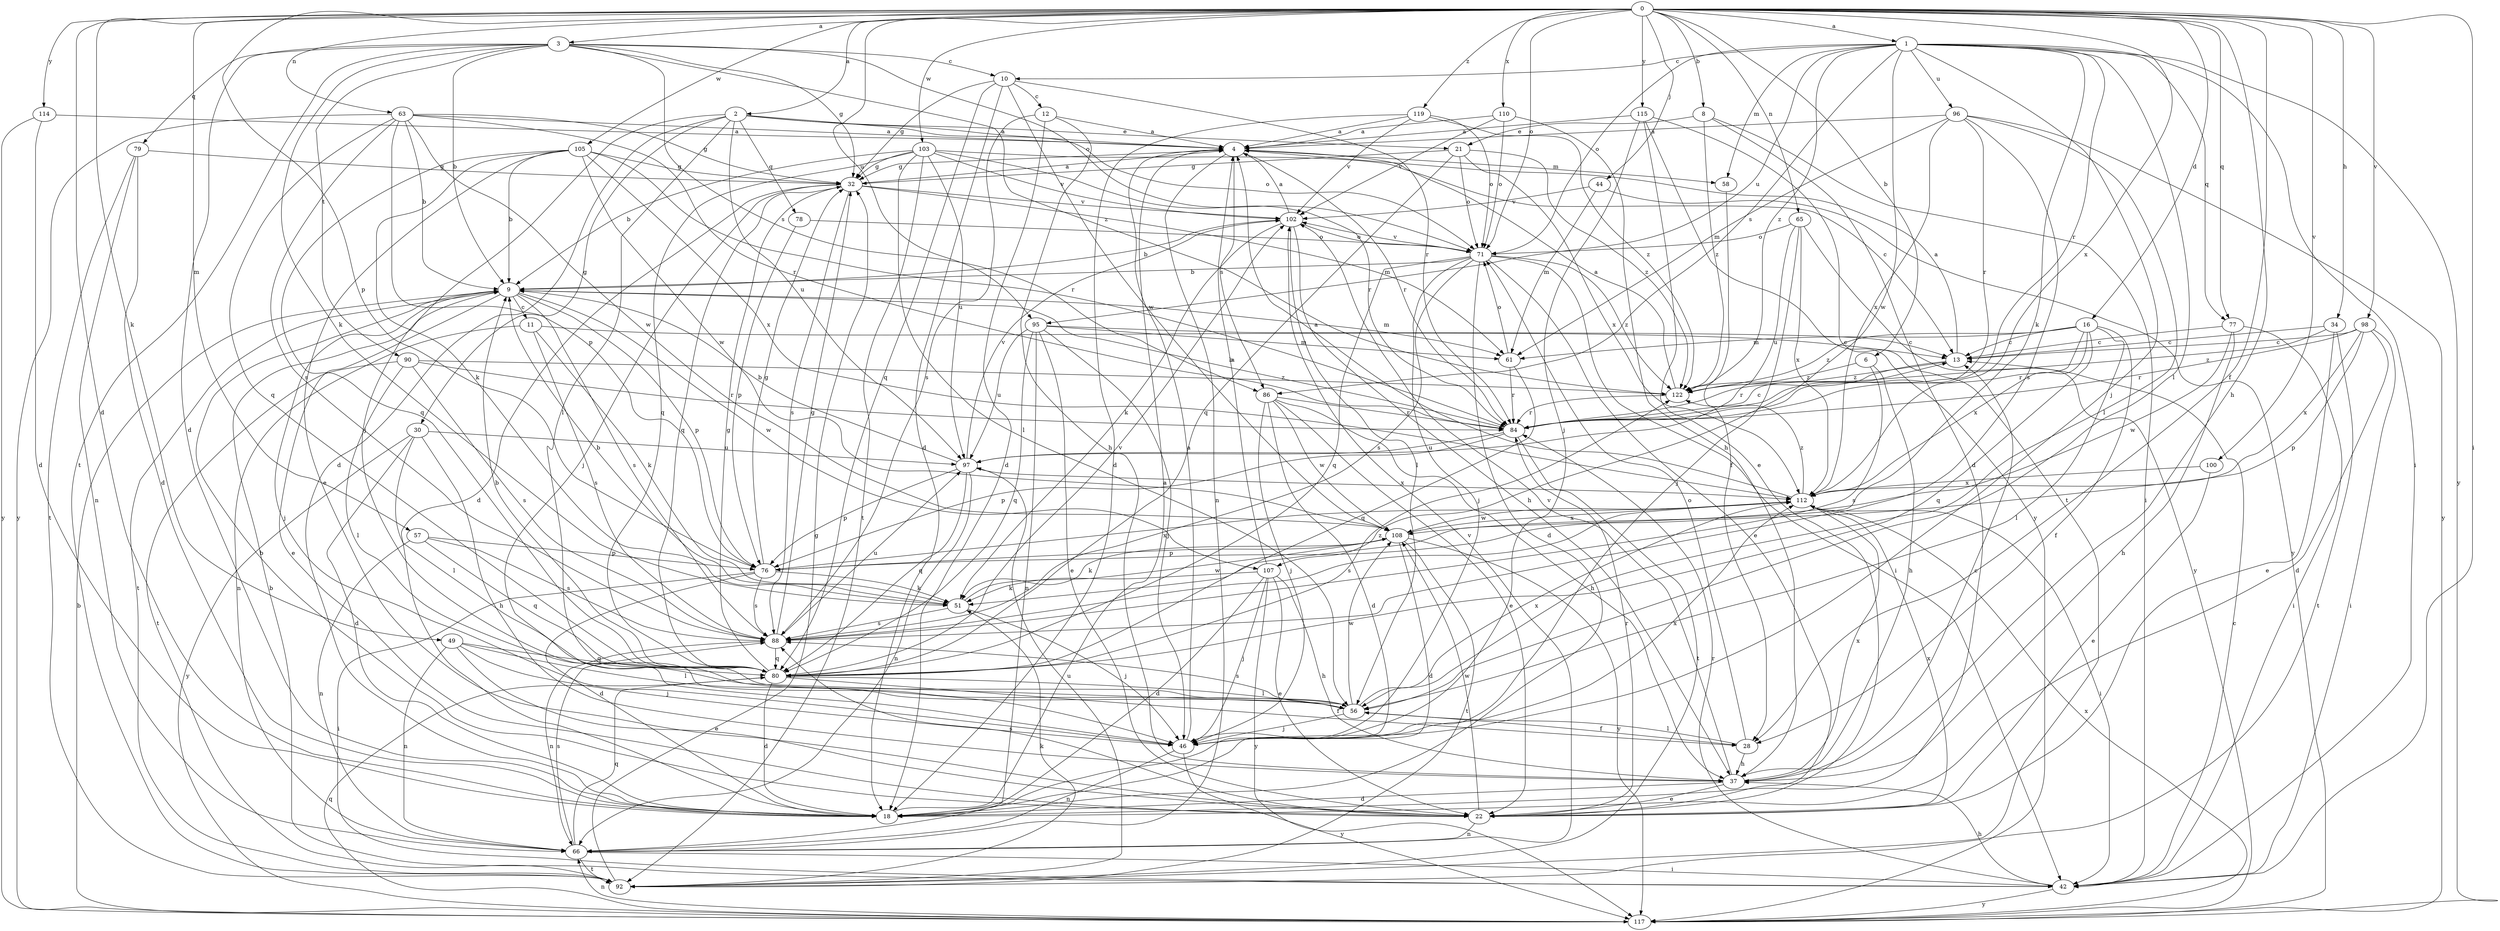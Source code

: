 strict digraph  {
0;
1;
2;
3;
4;
6;
8;
9;
10;
11;
12;
13;
16;
18;
21;
22;
28;
30;
32;
34;
37;
42;
44;
46;
49;
51;
56;
57;
58;
61;
63;
65;
66;
71;
76;
77;
78;
79;
80;
84;
86;
88;
90;
92;
95;
96;
97;
98;
100;
102;
103;
105;
107;
108;
110;
112;
114;
115;
117;
119;
122;
0 -> 1  [label=a];
0 -> 2  [label=a];
0 -> 3  [label=a];
0 -> 6  [label=b];
0 -> 8  [label=b];
0 -> 16  [label=d];
0 -> 18  [label=d];
0 -> 28  [label=f];
0 -> 34  [label=h];
0 -> 37  [label=h];
0 -> 42  [label=i];
0 -> 44  [label=j];
0 -> 49  [label=k];
0 -> 57  [label=m];
0 -> 63  [label=n];
0 -> 65  [label=n];
0 -> 71  [label=o];
0 -> 76  [label=p];
0 -> 77  [label=q];
0 -> 95  [label=u];
0 -> 98  [label=v];
0 -> 100  [label=v];
0 -> 103  [label=w];
0 -> 105  [label=w];
0 -> 110  [label=x];
0 -> 112  [label=x];
0 -> 114  [label=y];
0 -> 115  [label=y];
0 -> 119  [label=z];
1 -> 10  [label=c];
1 -> 42  [label=i];
1 -> 46  [label=j];
1 -> 51  [label=k];
1 -> 56  [label=l];
1 -> 58  [label=m];
1 -> 71  [label=o];
1 -> 77  [label=q];
1 -> 84  [label=r];
1 -> 86  [label=s];
1 -> 95  [label=u];
1 -> 96  [label=u];
1 -> 107  [label=w];
1 -> 117  [label=y];
1 -> 122  [label=z];
2 -> 4  [label=a];
2 -> 18  [label=d];
2 -> 21  [label=e];
2 -> 30  [label=g];
2 -> 46  [label=j];
2 -> 56  [label=l];
2 -> 71  [label=o];
2 -> 78  [label=q];
2 -> 97  [label=u];
3 -> 9  [label=b];
3 -> 10  [label=c];
3 -> 18  [label=d];
3 -> 32  [label=g];
3 -> 51  [label=k];
3 -> 71  [label=o];
3 -> 79  [label=q];
3 -> 86  [label=s];
3 -> 90  [label=t];
3 -> 92  [label=t];
3 -> 122  [label=z];
4 -> 32  [label=g];
4 -> 58  [label=m];
4 -> 66  [label=n];
4 -> 84  [label=r];
4 -> 86  [label=s];
6 -> 37  [label=h];
6 -> 88  [label=s];
6 -> 122  [label=z];
8 -> 18  [label=d];
8 -> 21  [label=e];
8 -> 42  [label=i];
8 -> 122  [label=z];
9 -> 11  [label=c];
9 -> 22  [label=e];
9 -> 46  [label=j];
9 -> 61  [label=m];
9 -> 76  [label=p];
9 -> 88  [label=s];
9 -> 92  [label=t];
9 -> 107  [label=w];
10 -> 12  [label=c];
10 -> 18  [label=d];
10 -> 32  [label=g];
10 -> 80  [label=q];
10 -> 84  [label=r];
10 -> 108  [label=w];
11 -> 13  [label=c];
11 -> 51  [label=k];
11 -> 66  [label=n];
11 -> 88  [label=s];
12 -> 4  [label=a];
12 -> 18  [label=d];
12 -> 37  [label=h];
12 -> 88  [label=s];
13 -> 4  [label=a];
13 -> 84  [label=r];
13 -> 122  [label=z];
16 -> 13  [label=c];
16 -> 28  [label=f];
16 -> 56  [label=l];
16 -> 61  [label=m];
16 -> 80  [label=q];
16 -> 84  [label=r];
16 -> 112  [label=x];
16 -> 122  [label=z];
18 -> 4  [label=a];
21 -> 32  [label=g];
21 -> 71  [label=o];
21 -> 80  [label=q];
21 -> 112  [label=x];
21 -> 122  [label=z];
22 -> 9  [label=b];
22 -> 66  [label=n];
22 -> 84  [label=r];
22 -> 88  [label=s];
22 -> 108  [label=w];
22 -> 112  [label=x];
28 -> 37  [label=h];
28 -> 56  [label=l];
28 -> 71  [label=o];
30 -> 18  [label=d];
30 -> 37  [label=h];
30 -> 56  [label=l];
30 -> 97  [label=u];
30 -> 117  [label=y];
32 -> 4  [label=a];
32 -> 18  [label=d];
32 -> 46  [label=j];
32 -> 61  [label=m];
32 -> 80  [label=q];
32 -> 88  [label=s];
32 -> 102  [label=v];
34 -> 13  [label=c];
34 -> 22  [label=e];
34 -> 92  [label=t];
34 -> 122  [label=z];
37 -> 13  [label=c];
37 -> 18  [label=d];
37 -> 22  [label=e];
37 -> 102  [label=v];
37 -> 112  [label=x];
42 -> 9  [label=b];
42 -> 13  [label=c];
42 -> 37  [label=h];
42 -> 84  [label=r];
42 -> 117  [label=y];
44 -> 61  [label=m];
44 -> 102  [label=v];
44 -> 117  [label=y];
46 -> 4  [label=a];
46 -> 66  [label=n];
46 -> 112  [label=x];
46 -> 117  [label=y];
49 -> 22  [label=e];
49 -> 46  [label=j];
49 -> 56  [label=l];
49 -> 66  [label=n];
49 -> 80  [label=q];
51 -> 9  [label=b];
51 -> 46  [label=j];
51 -> 88  [label=s];
51 -> 108  [label=w];
56 -> 28  [label=f];
56 -> 46  [label=j];
56 -> 88  [label=s];
56 -> 108  [label=w];
56 -> 112  [label=x];
57 -> 66  [label=n];
57 -> 76  [label=p];
57 -> 80  [label=q];
57 -> 88  [label=s];
58 -> 28  [label=f];
61 -> 71  [label=o];
61 -> 80  [label=q];
61 -> 84  [label=r];
63 -> 4  [label=a];
63 -> 9  [label=b];
63 -> 32  [label=g];
63 -> 76  [label=p];
63 -> 80  [label=q];
63 -> 84  [label=r];
63 -> 88  [label=s];
63 -> 108  [label=w];
63 -> 117  [label=y];
65 -> 46  [label=j];
65 -> 71  [label=o];
65 -> 97  [label=u];
65 -> 112  [label=x];
65 -> 117  [label=y];
66 -> 42  [label=i];
66 -> 80  [label=q];
66 -> 88  [label=s];
66 -> 92  [label=t];
66 -> 102  [label=v];
71 -> 9  [label=b];
71 -> 18  [label=d];
71 -> 22  [label=e];
71 -> 42  [label=i];
71 -> 46  [label=j];
71 -> 80  [label=q];
71 -> 88  [label=s];
71 -> 102  [label=v];
71 -> 122  [label=z];
76 -> 18  [label=d];
76 -> 32  [label=g];
76 -> 42  [label=i];
76 -> 51  [label=k];
76 -> 88  [label=s];
76 -> 112  [label=x];
77 -> 13  [label=c];
77 -> 37  [label=h];
77 -> 42  [label=i];
77 -> 108  [label=w];
78 -> 71  [label=o];
78 -> 76  [label=p];
79 -> 18  [label=d];
79 -> 32  [label=g];
79 -> 66  [label=n];
79 -> 92  [label=t];
80 -> 9  [label=b];
80 -> 18  [label=d];
80 -> 28  [label=f];
80 -> 32  [label=g];
80 -> 56  [label=l];
80 -> 102  [label=v];
80 -> 122  [label=z];
84 -> 9  [label=b];
84 -> 13  [label=c];
84 -> 76  [label=p];
84 -> 92  [label=t];
84 -> 97  [label=u];
86 -> 18  [label=d];
86 -> 22  [label=e];
86 -> 37  [label=h];
86 -> 46  [label=j];
86 -> 84  [label=r];
86 -> 108  [label=w];
88 -> 32  [label=g];
88 -> 66  [label=n];
88 -> 80  [label=q];
88 -> 97  [label=u];
90 -> 56  [label=l];
90 -> 84  [label=r];
90 -> 88  [label=s];
90 -> 92  [label=t];
90 -> 122  [label=z];
92 -> 32  [label=g];
92 -> 51  [label=k];
92 -> 97  [label=u];
95 -> 13  [label=c];
95 -> 22  [label=e];
95 -> 46  [label=j];
95 -> 61  [label=m];
95 -> 66  [label=n];
95 -> 80  [label=q];
95 -> 97  [label=u];
96 -> 4  [label=a];
96 -> 56  [label=l];
96 -> 61  [label=m];
96 -> 84  [label=r];
96 -> 88  [label=s];
96 -> 112  [label=x];
96 -> 117  [label=y];
97 -> 9  [label=b];
97 -> 66  [label=n];
97 -> 76  [label=p];
97 -> 80  [label=q];
97 -> 102  [label=v];
97 -> 112  [label=x];
98 -> 13  [label=c];
98 -> 18  [label=d];
98 -> 42  [label=i];
98 -> 76  [label=p];
98 -> 84  [label=r];
98 -> 112  [label=x];
100 -> 22  [label=e];
100 -> 112  [label=x];
102 -> 4  [label=a];
102 -> 9  [label=b];
102 -> 37  [label=h];
102 -> 51  [label=k];
102 -> 56  [label=l];
102 -> 71  [label=o];
103 -> 9  [label=b];
103 -> 13  [label=c];
103 -> 32  [label=g];
103 -> 56  [label=l];
103 -> 80  [label=q];
103 -> 84  [label=r];
103 -> 92  [label=t];
103 -> 97  [label=u];
103 -> 102  [label=v];
105 -> 9  [label=b];
105 -> 22  [label=e];
105 -> 32  [label=g];
105 -> 51  [label=k];
105 -> 80  [label=q];
105 -> 84  [label=r];
105 -> 108  [label=w];
105 -> 112  [label=x];
107 -> 4  [label=a];
107 -> 18  [label=d];
107 -> 22  [label=e];
107 -> 37  [label=h];
107 -> 46  [label=j];
107 -> 51  [label=k];
107 -> 117  [label=y];
108 -> 18  [label=d];
108 -> 51  [label=k];
108 -> 76  [label=p];
108 -> 92  [label=t];
108 -> 112  [label=x];
108 -> 117  [label=y];
110 -> 4  [label=a];
110 -> 37  [label=h];
110 -> 71  [label=o];
110 -> 102  [label=v];
112 -> 4  [label=a];
112 -> 42  [label=i];
112 -> 88  [label=s];
112 -> 108  [label=w];
112 -> 122  [label=z];
114 -> 4  [label=a];
114 -> 18  [label=d];
114 -> 117  [label=y];
115 -> 4  [label=a];
115 -> 22  [label=e];
115 -> 46  [label=j];
115 -> 92  [label=t];
115 -> 117  [label=y];
117 -> 9  [label=b];
117 -> 66  [label=n];
117 -> 80  [label=q];
117 -> 112  [label=x];
119 -> 4  [label=a];
119 -> 18  [label=d];
119 -> 71  [label=o];
119 -> 102  [label=v];
119 -> 122  [label=z];
122 -> 4  [label=a];
122 -> 84  [label=r];
}
